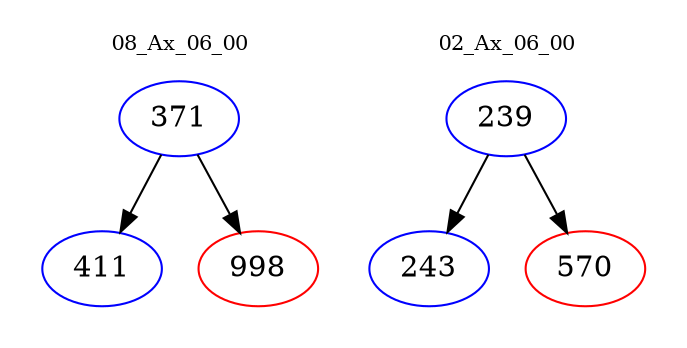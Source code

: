 digraph{
subgraph cluster_0 {
color = white
label = "08_Ax_06_00";
fontsize=10;
T0_371 [label="371", color="blue"]
T0_371 -> T0_411 [color="black"]
T0_411 [label="411", color="blue"]
T0_371 -> T0_998 [color="black"]
T0_998 [label="998", color="red"]
}
subgraph cluster_1 {
color = white
label = "02_Ax_06_00";
fontsize=10;
T1_239 [label="239", color="blue"]
T1_239 -> T1_243 [color="black"]
T1_243 [label="243", color="blue"]
T1_239 -> T1_570 [color="black"]
T1_570 [label="570", color="red"]
}
}

